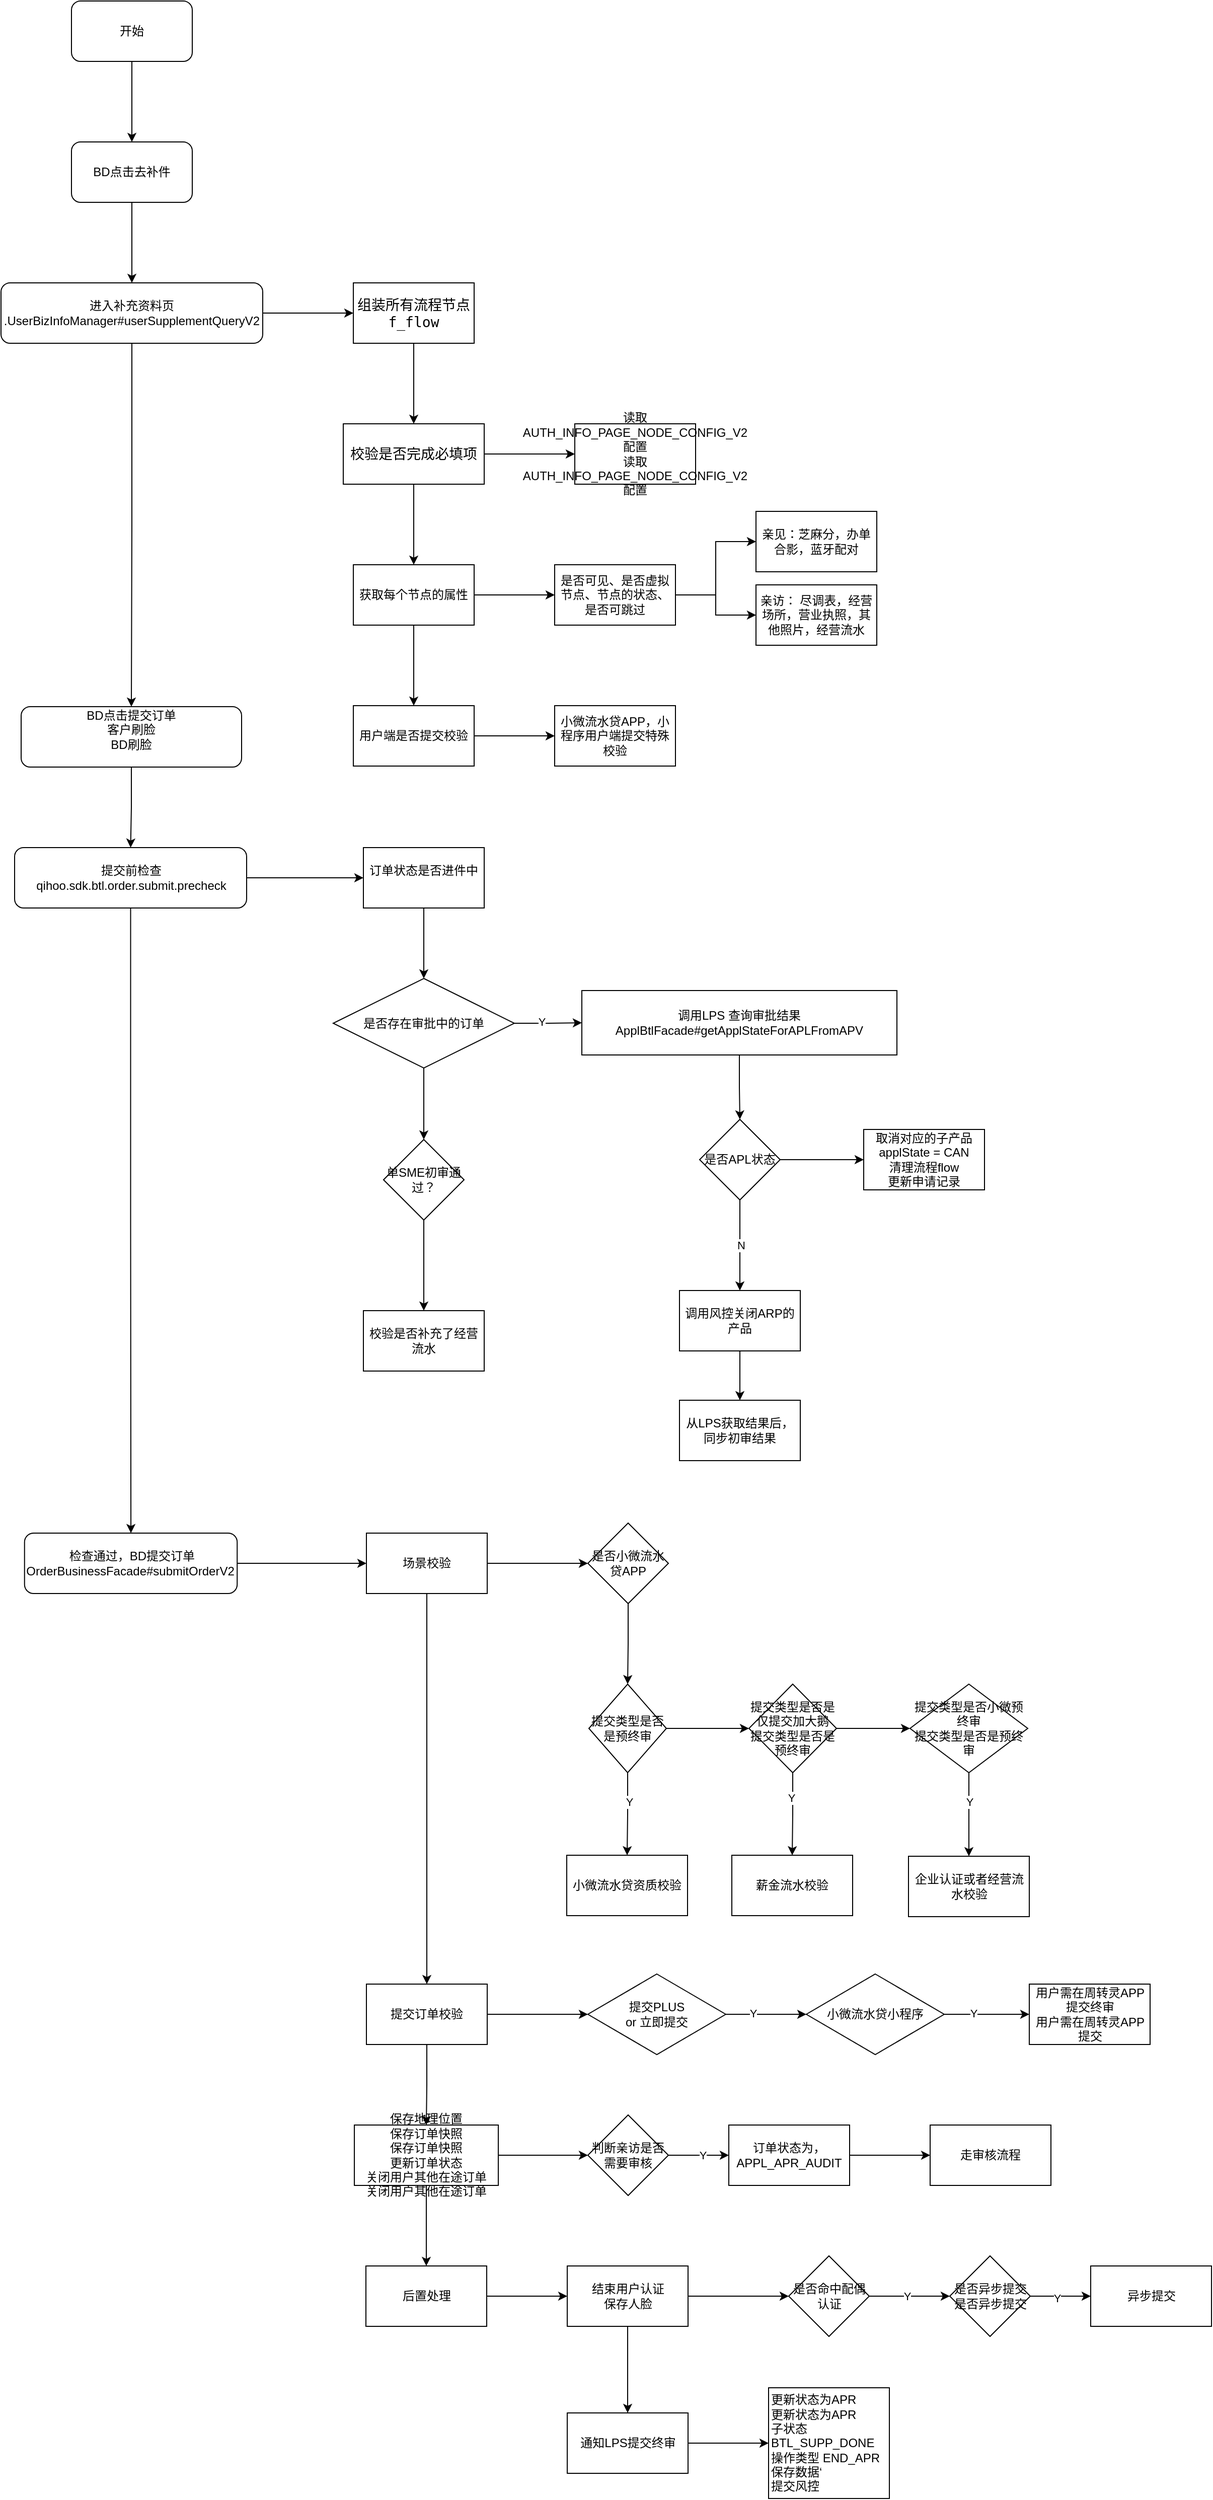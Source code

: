 <mxfile version="24.8.2">
  <diagram name="第 1 页" id="A_YlBjff-S_b-Y9HQc1S">
    <mxGraphModel dx="1508" dy="846" grid="1" gridSize="10" guides="1" tooltips="1" connect="1" arrows="1" fold="1" page="1" pageScale="1" pageWidth="827" pageHeight="1169" math="0" shadow="0">
      <root>
        <mxCell id="0" />
        <mxCell id="1" parent="0" />
        <mxCell id="EIVOLAMRmLMKQAUIXGPY-3" value="" style="edgeStyle=orthogonalEdgeStyle;rounded=0;orthogonalLoop=1;jettySize=auto;html=1;" parent="1" source="EIVOLAMRmLMKQAUIXGPY-1" target="EIVOLAMRmLMKQAUIXGPY-2" edge="1">
          <mxGeometry relative="1" as="geometry" />
        </mxCell>
        <mxCell id="EIVOLAMRmLMKQAUIXGPY-1" value="开始" style="rounded=1;whiteSpace=wrap;html=1;" parent="1" vertex="1">
          <mxGeometry x="340" y="30" width="120" height="60" as="geometry" />
        </mxCell>
        <mxCell id="EIVOLAMRmLMKQAUIXGPY-5" value="" style="edgeStyle=orthogonalEdgeStyle;rounded=0;orthogonalLoop=1;jettySize=auto;html=1;" parent="1" source="EIVOLAMRmLMKQAUIXGPY-2" target="EIVOLAMRmLMKQAUIXGPY-4" edge="1">
          <mxGeometry relative="1" as="geometry" />
        </mxCell>
        <mxCell id="EIVOLAMRmLMKQAUIXGPY-2" value="BD点击去补件" style="whiteSpace=wrap;html=1;rounded=1;" parent="1" vertex="1">
          <mxGeometry x="340" y="170" width="120" height="60" as="geometry" />
        </mxCell>
        <mxCell id="EIVOLAMRmLMKQAUIXGPY-20" style="edgeStyle=orthogonalEdgeStyle;rounded=0;orthogonalLoop=1;jettySize=auto;html=1;exitX=1;exitY=0.5;exitDx=0;exitDy=0;" parent="1" source="EIVOLAMRmLMKQAUIXGPY-4" target="EIVOLAMRmLMKQAUIXGPY-19" edge="1">
          <mxGeometry relative="1" as="geometry" />
        </mxCell>
        <mxCell id="EIVOLAMRmLMKQAUIXGPY-38" value="" style="edgeStyle=orthogonalEdgeStyle;rounded=0;orthogonalLoop=1;jettySize=auto;html=1;" parent="1" source="EIVOLAMRmLMKQAUIXGPY-4" target="EIVOLAMRmLMKQAUIXGPY-37" edge="1">
          <mxGeometry relative="1" as="geometry" />
        </mxCell>
        <mxCell id="EIVOLAMRmLMKQAUIXGPY-4" value="进入补充资料页&lt;div&gt;.UserBizInfoManager#userSupplementQueryV2&lt;br&gt;&lt;/div&gt;" style="whiteSpace=wrap;html=1;rounded=1;" parent="1" vertex="1">
          <mxGeometry x="270" y="310" width="260" height="60" as="geometry" />
        </mxCell>
        <mxCell id="EIVOLAMRmLMKQAUIXGPY-22" value="" style="edgeStyle=orthogonalEdgeStyle;rounded=0;orthogonalLoop=1;jettySize=auto;html=1;" parent="1" source="EIVOLAMRmLMKQAUIXGPY-19" target="EIVOLAMRmLMKQAUIXGPY-21" edge="1">
          <mxGeometry relative="1" as="geometry" />
        </mxCell>
        <mxCell id="EIVOLAMRmLMKQAUIXGPY-19" value="&lt;span style=&quot;font-family: &amp;quot;JetBrains Mono&amp;quot;, monospace; font-size: 14px; white-space: pre; background-color: rgb(255, 255, 255);&quot;&gt;组装所有流程节点&lt;/span&gt;&lt;br style=&quot;font-family: &amp;quot;JetBrains Mono&amp;quot;, monospace; font-size: 14px; white-space: pre;&quot;&gt;&lt;span style=&quot;font-family: &amp;quot;JetBrains Mono&amp;quot;, monospace; font-size: 14px; white-space: pre; background-color: rgb(255, 255, 255);&quot;&gt;f_flow&lt;/span&gt;" style="rounded=0;whiteSpace=wrap;html=1;" parent="1" vertex="1">
          <mxGeometry x="620" y="310" width="120" height="60" as="geometry" />
        </mxCell>
        <mxCell id="EIVOLAMRmLMKQAUIXGPY-24" value="" style="edgeStyle=orthogonalEdgeStyle;rounded=0;orthogonalLoop=1;jettySize=auto;html=1;" parent="1" source="EIVOLAMRmLMKQAUIXGPY-21" target="EIVOLAMRmLMKQAUIXGPY-23" edge="1">
          <mxGeometry relative="1" as="geometry" />
        </mxCell>
        <mxCell id="EIVOLAMRmLMKQAUIXGPY-26" value="" style="edgeStyle=orthogonalEdgeStyle;rounded=0;orthogonalLoop=1;jettySize=auto;html=1;" parent="1" source="EIVOLAMRmLMKQAUIXGPY-21" target="EIVOLAMRmLMKQAUIXGPY-25" edge="1">
          <mxGeometry relative="1" as="geometry" />
        </mxCell>
        <mxCell id="EIVOLAMRmLMKQAUIXGPY-21" value="&lt;font face=&quot;JetBrains Mono, monospace&quot;&gt;&lt;span style=&quot;font-size: 14px; white-space: pre; background-color: rgb(255, 255, 255);&quot;&gt;校验是否完成必填项&lt;/span&gt;&lt;/font&gt;" style="whiteSpace=wrap;html=1;rounded=0;" parent="1" vertex="1">
          <mxGeometry x="610" y="450" width="140" height="60" as="geometry" />
        </mxCell>
        <mxCell id="EIVOLAMRmLMKQAUIXGPY-23" value="读取AUTH_INFO_PAGE_NODE_CONFIG_V2配置&lt;font class=&quot;__Cici__translate__ __Cici_translate_similar_text_content__&quot;&gt;&lt;font style=&quot;display: none;&quot; class=&quot;__Cici_translate_origin_node__&quot;&gt;读取AUTH_INFO_PAGE_NODE_CONFIG_V2配置&lt;/font&gt; &lt;font style=&quot;display: inline-block;&quot; class=&quot;__Cici_translate_translated_inject_node__&quot;&gt;&lt;span&gt;读取AUTH_INFO_PAGE_NODE_CONFIG_V2配置&lt;/span&gt;&lt;/font&gt;&lt;/font&gt;" style="whiteSpace=wrap;html=1;rounded=0;" parent="1" vertex="1">
          <mxGeometry x="840" y="450" width="120" height="60" as="geometry" />
        </mxCell>
        <mxCell id="EIVOLAMRmLMKQAUIXGPY-28" value="" style="edgeStyle=orthogonalEdgeStyle;rounded=0;orthogonalLoop=1;jettySize=auto;html=1;" parent="1" source="EIVOLAMRmLMKQAUIXGPY-25" target="EIVOLAMRmLMKQAUIXGPY-27" edge="1">
          <mxGeometry relative="1" as="geometry" />
        </mxCell>
        <mxCell id="EIVOLAMRmLMKQAUIXGPY-30" value="" style="edgeStyle=orthogonalEdgeStyle;rounded=0;orthogonalLoop=1;jettySize=auto;html=1;" parent="1" source="EIVOLAMRmLMKQAUIXGPY-25" target="EIVOLAMRmLMKQAUIXGPY-29" edge="1">
          <mxGeometry relative="1" as="geometry" />
        </mxCell>
        <mxCell id="EIVOLAMRmLMKQAUIXGPY-25" value="获取每个节点的属性" style="whiteSpace=wrap;html=1;rounded=0;" parent="1" vertex="1">
          <mxGeometry x="620" y="590" width="120" height="60" as="geometry" />
        </mxCell>
        <mxCell id="EIVOLAMRmLMKQAUIXGPY-34" value="" style="edgeStyle=orthogonalEdgeStyle;rounded=0;orthogonalLoop=1;jettySize=auto;html=1;" parent="1" source="EIVOLAMRmLMKQAUIXGPY-27" target="EIVOLAMRmLMKQAUIXGPY-33" edge="1">
          <mxGeometry relative="1" as="geometry" />
        </mxCell>
        <mxCell id="EIVOLAMRmLMKQAUIXGPY-36" style="edgeStyle=orthogonalEdgeStyle;rounded=0;orthogonalLoop=1;jettySize=auto;html=1;exitX=1;exitY=0.5;exitDx=0;exitDy=0;entryX=0;entryY=0.5;entryDx=0;entryDy=0;" parent="1" source="EIVOLAMRmLMKQAUIXGPY-27" target="EIVOLAMRmLMKQAUIXGPY-35" edge="1">
          <mxGeometry relative="1" as="geometry" />
        </mxCell>
        <mxCell id="EIVOLAMRmLMKQAUIXGPY-27" value="是否可见、是否虚拟节点、节点的状态、是否可跳过" style="whiteSpace=wrap;html=1;rounded=0;" parent="1" vertex="1">
          <mxGeometry x="820" y="590" width="120" height="60" as="geometry" />
        </mxCell>
        <mxCell id="EIVOLAMRmLMKQAUIXGPY-32" value="" style="edgeStyle=orthogonalEdgeStyle;rounded=0;orthogonalLoop=1;jettySize=auto;html=1;" parent="1" source="EIVOLAMRmLMKQAUIXGPY-29" target="EIVOLAMRmLMKQAUIXGPY-31" edge="1">
          <mxGeometry relative="1" as="geometry" />
        </mxCell>
        <mxCell id="EIVOLAMRmLMKQAUIXGPY-29" value="用户端是否提交校验" style="whiteSpace=wrap;html=1;rounded=0;" parent="1" vertex="1">
          <mxGeometry x="620" y="730" width="120" height="60" as="geometry" />
        </mxCell>
        <mxCell id="EIVOLAMRmLMKQAUIXGPY-31" value="小微流水贷APP，小程序用户端提交特殊校验" style="whiteSpace=wrap;html=1;rounded=0;" parent="1" vertex="1">
          <mxGeometry x="820" y="730" width="120" height="60" as="geometry" />
        </mxCell>
        <mxCell id="EIVOLAMRmLMKQAUIXGPY-33" value="亲见：芝麻分，办单合影，蓝牙配对" style="whiteSpace=wrap;html=1;rounded=0;" parent="1" vertex="1">
          <mxGeometry x="1020" y="537" width="120" height="60" as="geometry" />
        </mxCell>
        <mxCell id="EIVOLAMRmLMKQAUIXGPY-35" value="亲访： 尽调表，经营场所，营业执照，其他照片，经营流水" style="whiteSpace=wrap;html=1;rounded=0;" parent="1" vertex="1">
          <mxGeometry x="1020" y="610" width="120" height="60" as="geometry" />
        </mxCell>
        <mxCell id="EIVOLAMRmLMKQAUIXGPY-50" value="" style="edgeStyle=orthogonalEdgeStyle;rounded=0;orthogonalLoop=1;jettySize=auto;html=1;" parent="1" source="EIVOLAMRmLMKQAUIXGPY-37" target="EIVOLAMRmLMKQAUIXGPY-49" edge="1">
          <mxGeometry relative="1" as="geometry" />
        </mxCell>
        <mxCell id="EIVOLAMRmLMKQAUIXGPY-37" value="&lt;div&gt;BD点击提交订单&lt;/div&gt;&lt;div&gt;客户刷脸&lt;/div&gt;&lt;div&gt;BD刷脸&lt;/div&gt;&lt;div&gt;&lt;br&gt;&lt;/div&gt;" style="whiteSpace=wrap;html=1;rounded=1;" parent="1" vertex="1">
          <mxGeometry x="290" y="731" width="219" height="60" as="geometry" />
        </mxCell>
        <mxCell id="EIVOLAMRmLMKQAUIXGPY-58" style="edgeStyle=orthogonalEdgeStyle;rounded=0;orthogonalLoop=1;jettySize=auto;html=1;exitX=1;exitY=0.5;exitDx=0;exitDy=0;entryX=0;entryY=0.5;entryDx=0;entryDy=0;" parent="1" source="EIVOLAMRmLMKQAUIXGPY-49" target="EIVOLAMRmLMKQAUIXGPY-57" edge="1">
          <mxGeometry relative="1" as="geometry" />
        </mxCell>
        <mxCell id="EIVOLAMRmLMKQAUIXGPY-83" value="" style="edgeStyle=orthogonalEdgeStyle;rounded=0;orthogonalLoop=1;jettySize=auto;html=1;" parent="1" source="EIVOLAMRmLMKQAUIXGPY-49" target="EIVOLAMRmLMKQAUIXGPY-82" edge="1">
          <mxGeometry relative="1" as="geometry" />
        </mxCell>
        <mxCell id="EIVOLAMRmLMKQAUIXGPY-49" value="提交前检查&lt;br&gt;&lt;font style=&quot;display: inline;&quot; class=&quot;__Cici__translate__ __Cici_translate_similar_text_content__&quot;&gt;&lt;/font&gt;&lt;div&gt;qihoo.sdk.btl.order.submit.precheck&lt;br&gt;&lt;/div&gt;" style="whiteSpace=wrap;html=1;rounded=1;" parent="1" vertex="1">
          <mxGeometry x="283.5" y="871" width="230.5" height="60" as="geometry" />
        </mxCell>
        <mxCell id="EIVOLAMRmLMKQAUIXGPY-62" value="" style="edgeStyle=orthogonalEdgeStyle;rounded=0;orthogonalLoop=1;jettySize=auto;html=1;" parent="1" source="EIVOLAMRmLMKQAUIXGPY-57" target="EIVOLAMRmLMKQAUIXGPY-61" edge="1">
          <mxGeometry relative="1" as="geometry" />
        </mxCell>
        <mxCell id="EIVOLAMRmLMKQAUIXGPY-57" value="订单状态是否进件中&lt;div&gt;&lt;br&gt;&lt;/div&gt;" style="rounded=0;whiteSpace=wrap;html=1;" parent="1" vertex="1">
          <mxGeometry x="630" y="871" width="120" height="60" as="geometry" />
        </mxCell>
        <mxCell id="EIVOLAMRmLMKQAUIXGPY-64" value="" style="edgeStyle=orthogonalEdgeStyle;rounded=0;orthogonalLoop=1;jettySize=auto;html=1;" parent="1" source="EIVOLAMRmLMKQAUIXGPY-61" target="EIVOLAMRmLMKQAUIXGPY-63" edge="1">
          <mxGeometry relative="1" as="geometry" />
        </mxCell>
        <mxCell id="EIVOLAMRmLMKQAUIXGPY-67" value="Y" style="edgeLabel;html=1;align=center;verticalAlign=middle;resizable=0;points=[];" parent="EIVOLAMRmLMKQAUIXGPY-64" vertex="1" connectable="0">
          <mxGeometry x="-0.213" y="2" relative="1" as="geometry">
            <mxPoint as="offset" />
          </mxGeometry>
        </mxCell>
        <mxCell id="EIVOLAMRmLMKQAUIXGPY-79" value="" style="edgeStyle=orthogonalEdgeStyle;rounded=0;orthogonalLoop=1;jettySize=auto;html=1;" parent="1" source="EIVOLAMRmLMKQAUIXGPY-61" target="EIVOLAMRmLMKQAUIXGPY-78" edge="1">
          <mxGeometry relative="1" as="geometry" />
        </mxCell>
        <mxCell id="EIVOLAMRmLMKQAUIXGPY-61" value="是否存在审批中的订单" style="rhombus;whiteSpace=wrap;html=1;rounded=0;" parent="1" vertex="1">
          <mxGeometry x="600" y="1001" width="180" height="89" as="geometry" />
        </mxCell>
        <mxCell id="CgvkEylHf-sR_P--1ABe-21" style="edgeStyle=orthogonalEdgeStyle;rounded=0;orthogonalLoop=1;jettySize=auto;html=1;exitX=0.5;exitY=1;exitDx=0;exitDy=0;entryX=0.5;entryY=0;entryDx=0;entryDy=0;" edge="1" parent="1" source="EIVOLAMRmLMKQAUIXGPY-63" target="EIVOLAMRmLMKQAUIXGPY-65">
          <mxGeometry relative="1" as="geometry" />
        </mxCell>
        <mxCell id="EIVOLAMRmLMKQAUIXGPY-63" value="调用LPS 查询审批结果&lt;div&gt;ApplBtlFacade#getApplStateForAPLFromAPV&lt;font data-translating=&quot;true&quot; class=&quot;__Cici__translate__&quot;&gt;&lt;font style=&quot;display: none;&quot; class=&quot;__Cici_translate_origin_node__&quot;&gt;com.qihoo.finance.lps.modules.appl.ApplBtlFacade#getApplStateForAPLFromAPV&lt;/font&gt;&lt;font style=&quot;display: inline-block;&quot; class=&quot;__Cici_translate_loading__&quot;&gt;&lt;i&gt;&lt;/i&gt;&lt;/font&gt;&lt;/font&gt;&lt;br&gt;&lt;/div&gt;" style="whiteSpace=wrap;html=1;rounded=0;" parent="1" vertex="1">
          <mxGeometry x="847" y="1013" width="313" height="64" as="geometry" />
        </mxCell>
        <mxCell id="EIVOLAMRmLMKQAUIXGPY-70" value="" style="edgeStyle=orthogonalEdgeStyle;rounded=0;orthogonalLoop=1;jettySize=auto;html=1;entryX=0;entryY=0.5;entryDx=0;entryDy=0;" parent="1" source="EIVOLAMRmLMKQAUIXGPY-65" target="EIVOLAMRmLMKQAUIXGPY-69" edge="1">
          <mxGeometry relative="1" as="geometry">
            <mxPoint x="1104" y="1181" as="targetPoint" />
          </mxGeometry>
        </mxCell>
        <mxCell id="EIVOLAMRmLMKQAUIXGPY-74" value="" style="edgeStyle=orthogonalEdgeStyle;rounded=0;orthogonalLoop=1;jettySize=auto;html=1;" parent="1" source="EIVOLAMRmLMKQAUIXGPY-65" target="EIVOLAMRmLMKQAUIXGPY-73" edge="1">
          <mxGeometry relative="1" as="geometry" />
        </mxCell>
        <mxCell id="EIVOLAMRmLMKQAUIXGPY-75" value="N" style="edgeLabel;html=1;align=center;verticalAlign=middle;resizable=0;points=[];" parent="EIVOLAMRmLMKQAUIXGPY-74" vertex="1" connectable="0">
          <mxGeometry x="-0.013" y="1" relative="1" as="geometry">
            <mxPoint as="offset" />
          </mxGeometry>
        </mxCell>
        <mxCell id="EIVOLAMRmLMKQAUIXGPY-65" value="是否APL状态" style="rhombus;whiteSpace=wrap;html=1;rounded=0;" parent="1" vertex="1">
          <mxGeometry x="964" y="1141" width="80" height="80" as="geometry" />
        </mxCell>
        <mxCell id="EIVOLAMRmLMKQAUIXGPY-69" value="取消对应的子产品&lt;div&gt;applState = CAN&lt;/div&gt;&lt;div&gt;清理流程flow&lt;/div&gt;&lt;div&gt;更新申请记录&lt;/div&gt;" style="whiteSpace=wrap;html=1;rounded=0;" parent="1" vertex="1">
          <mxGeometry x="1127" y="1151" width="120" height="60" as="geometry" />
        </mxCell>
        <mxCell id="EIVOLAMRmLMKQAUIXGPY-77" value="" style="edgeStyle=orthogonalEdgeStyle;rounded=0;orthogonalLoop=1;jettySize=auto;html=1;" parent="1" source="EIVOLAMRmLMKQAUIXGPY-73" target="EIVOLAMRmLMKQAUIXGPY-76" edge="1">
          <mxGeometry relative="1" as="geometry" />
        </mxCell>
        <mxCell id="EIVOLAMRmLMKQAUIXGPY-73" value="调用风控关闭ARP的产品" style="whiteSpace=wrap;html=1;rounded=0;" parent="1" vertex="1">
          <mxGeometry x="944" y="1311" width="120" height="60" as="geometry" />
        </mxCell>
        <mxCell id="EIVOLAMRmLMKQAUIXGPY-76" value="从LPS获取结果后，同步初审结果" style="whiteSpace=wrap;html=1;rounded=0;" parent="1" vertex="1">
          <mxGeometry x="944" y="1420" width="120" height="60" as="geometry" />
        </mxCell>
        <mxCell id="EIVOLAMRmLMKQAUIXGPY-81" value="" style="edgeStyle=orthogonalEdgeStyle;rounded=0;orthogonalLoop=1;jettySize=auto;html=1;" parent="1" source="EIVOLAMRmLMKQAUIXGPY-78" target="EIVOLAMRmLMKQAUIXGPY-80" edge="1">
          <mxGeometry relative="1" as="geometry" />
        </mxCell>
        <mxCell id="EIVOLAMRmLMKQAUIXGPY-78" value="单SME初审通过？" style="rhombus;whiteSpace=wrap;html=1;rounded=0;" parent="1" vertex="1">
          <mxGeometry x="650" y="1161" width="80" height="80" as="geometry" />
        </mxCell>
        <mxCell id="EIVOLAMRmLMKQAUIXGPY-80" value="校验是否补充了经营流水" style="whiteSpace=wrap;html=1;rounded=0;" parent="1" vertex="1">
          <mxGeometry x="630" y="1331" width="120" height="60" as="geometry" />
        </mxCell>
        <mxCell id="CgvkEylHf-sR_P--1ABe-2" value="" style="edgeStyle=orthogonalEdgeStyle;rounded=0;orthogonalLoop=1;jettySize=auto;html=1;entryX=0;entryY=0.5;entryDx=0;entryDy=0;" edge="1" parent="1" source="EIVOLAMRmLMKQAUIXGPY-82" target="CgvkEylHf-sR_P--1ABe-3">
          <mxGeometry relative="1" as="geometry">
            <mxPoint x="630.245" y="1582" as="targetPoint" />
          </mxGeometry>
        </mxCell>
        <mxCell id="EIVOLAMRmLMKQAUIXGPY-82" value="&lt;font class=&quot;__Cici__translate__ __Cici_translate_similar_text_content__&quot;&gt;&amp;nbsp;&lt;font style=&quot;display: inline-block;&quot; class=&quot;__Cici_translate_translated_inject_node__&quot;&gt;&lt;span&gt;检查通过，BD提交订单&lt;/span&gt;&lt;/font&gt;&lt;/font&gt;&lt;div&gt;OrderBusinessFacade#submitOrderV2&lt;br&gt;&lt;/div&gt;" style="whiteSpace=wrap;html=1;rounded=1;" parent="1" vertex="1">
          <mxGeometry x="293.37" y="1552" width="211.25" height="60" as="geometry" />
        </mxCell>
        <mxCell id="CgvkEylHf-sR_P--1ABe-5" value="" style="edgeStyle=orthogonalEdgeStyle;rounded=0;orthogonalLoop=1;jettySize=auto;html=1;" edge="1" parent="1" source="CgvkEylHf-sR_P--1ABe-3" target="CgvkEylHf-sR_P--1ABe-4">
          <mxGeometry relative="1" as="geometry" />
        </mxCell>
        <mxCell id="CgvkEylHf-sR_P--1ABe-27" value="" style="edgeStyle=orthogonalEdgeStyle;rounded=0;orthogonalLoop=1;jettySize=auto;html=1;" edge="1" parent="1" source="CgvkEylHf-sR_P--1ABe-3" target="CgvkEylHf-sR_P--1ABe-26">
          <mxGeometry relative="1" as="geometry" />
        </mxCell>
        <mxCell id="CgvkEylHf-sR_P--1ABe-3" value="场景校验" style="rounded=0;whiteSpace=wrap;html=1;" vertex="1" parent="1">
          <mxGeometry x="633" y="1552" width="120" height="60" as="geometry" />
        </mxCell>
        <mxCell id="CgvkEylHf-sR_P--1ABe-7" value="" style="edgeStyle=orthogonalEdgeStyle;rounded=0;orthogonalLoop=1;jettySize=auto;html=1;" edge="1" parent="1" source="CgvkEylHf-sR_P--1ABe-4" target="CgvkEylHf-sR_P--1ABe-6">
          <mxGeometry relative="1" as="geometry" />
        </mxCell>
        <mxCell id="CgvkEylHf-sR_P--1ABe-4" value="是否小微流水贷APP" style="rhombus;whiteSpace=wrap;html=1;rounded=0;" vertex="1" parent="1">
          <mxGeometry x="853" y="1542" width="80" height="80" as="geometry" />
        </mxCell>
        <mxCell id="CgvkEylHf-sR_P--1ABe-9" value="" style="edgeStyle=orthogonalEdgeStyle;rounded=0;orthogonalLoop=1;jettySize=auto;html=1;" edge="1" parent="1" source="CgvkEylHf-sR_P--1ABe-6" target="CgvkEylHf-sR_P--1ABe-8">
          <mxGeometry relative="1" as="geometry" />
        </mxCell>
        <mxCell id="CgvkEylHf-sR_P--1ABe-25" value="Y" style="edgeLabel;html=1;align=center;verticalAlign=middle;resizable=0;points=[];" vertex="1" connectable="0" parent="CgvkEylHf-sR_P--1ABe-9">
          <mxGeometry x="-0.311" y="1" relative="1" as="geometry">
            <mxPoint as="offset" />
          </mxGeometry>
        </mxCell>
        <mxCell id="CgvkEylHf-sR_P--1ABe-11" value="" style="edgeStyle=orthogonalEdgeStyle;rounded=0;orthogonalLoop=1;jettySize=auto;html=1;" edge="1" parent="1" source="CgvkEylHf-sR_P--1ABe-6" target="CgvkEylHf-sR_P--1ABe-10">
          <mxGeometry relative="1" as="geometry" />
        </mxCell>
        <mxCell id="CgvkEylHf-sR_P--1ABe-6" value="提交类型是否是预终审" style="rhombus;whiteSpace=wrap;html=1;rounded=0;" vertex="1" parent="1">
          <mxGeometry x="854" y="1702" width="77" height="88" as="geometry" />
        </mxCell>
        <mxCell id="CgvkEylHf-sR_P--1ABe-8" value="小微流水贷资质校验" style="whiteSpace=wrap;html=1;rounded=0;" vertex="1" parent="1">
          <mxGeometry x="832" y="1872" width="120" height="60" as="geometry" />
        </mxCell>
        <mxCell id="CgvkEylHf-sR_P--1ABe-13" value="" style="edgeStyle=orthogonalEdgeStyle;rounded=0;orthogonalLoop=1;jettySize=auto;html=1;" edge="1" parent="1" source="CgvkEylHf-sR_P--1ABe-10" target="CgvkEylHf-sR_P--1ABe-12">
          <mxGeometry relative="1" as="geometry" />
        </mxCell>
        <mxCell id="CgvkEylHf-sR_P--1ABe-24" value="Y" style="edgeLabel;html=1;align=center;verticalAlign=middle;resizable=0;points=[];" vertex="1" connectable="0" parent="CgvkEylHf-sR_P--1ABe-13">
          <mxGeometry x="-0.408" y="-2" relative="1" as="geometry">
            <mxPoint as="offset" />
          </mxGeometry>
        </mxCell>
        <mxCell id="CgvkEylHf-sR_P--1ABe-15" value="" style="edgeStyle=orthogonalEdgeStyle;rounded=0;orthogonalLoop=1;jettySize=auto;html=1;" edge="1" parent="1" source="CgvkEylHf-sR_P--1ABe-10" target="CgvkEylHf-sR_P--1ABe-14">
          <mxGeometry relative="1" as="geometry" />
        </mxCell>
        <mxCell id="CgvkEylHf-sR_P--1ABe-10" value="提交类型是否是仅提交加大鹅&lt;font class=&quot;__Cici__translate__ __Cici_translate_similar_text_content__&quot;&gt;&lt;font style=&quot;display: inline-block;&quot; class=&quot;__Cici_translate_translated_inject_node__&quot;&gt;&lt;span&gt;提交类型是否是预终审&lt;/span&gt;&lt;/font&gt;&lt;/font&gt;" style="rhombus;whiteSpace=wrap;html=1;rounded=0;" vertex="1" parent="1">
          <mxGeometry x="1013" y="1702" width="87" height="88" as="geometry" />
        </mxCell>
        <mxCell id="CgvkEylHf-sR_P--1ABe-12" value="薪金流水校验" style="whiteSpace=wrap;html=1;rounded=0;" vertex="1" parent="1">
          <mxGeometry x="996" y="1872" width="120" height="60" as="geometry" />
        </mxCell>
        <mxCell id="CgvkEylHf-sR_P--1ABe-17" value="" style="edgeStyle=orthogonalEdgeStyle;rounded=0;orthogonalLoop=1;jettySize=auto;html=1;" edge="1" parent="1" source="CgvkEylHf-sR_P--1ABe-14" target="CgvkEylHf-sR_P--1ABe-16">
          <mxGeometry relative="1" as="geometry" />
        </mxCell>
        <mxCell id="CgvkEylHf-sR_P--1ABe-23" value="Y" style="edgeLabel;html=1;align=center;verticalAlign=middle;resizable=0;points=[];" vertex="1" connectable="0" parent="CgvkEylHf-sR_P--1ABe-17">
          <mxGeometry x="-0.316" relative="1" as="geometry">
            <mxPoint as="offset" />
          </mxGeometry>
        </mxCell>
        <mxCell id="CgvkEylHf-sR_P--1ABe-14" value="提交类型是否小微预终审&lt;font class=&quot;__Cici__translate__ __Cici_translate_similar_text_content__&quot;&gt;&lt;font style=&quot;display: inline-block;&quot; class=&quot;__Cici_translate_translated_inject_node__&quot;&gt;&lt;span&gt;提交类型是否是预终审&lt;/span&gt;&lt;/font&gt;&lt;/font&gt;" style="rhombus;whiteSpace=wrap;html=1;rounded=0;" vertex="1" parent="1">
          <mxGeometry x="1173" y="1702" width="117" height="88" as="geometry" />
        </mxCell>
        <mxCell id="CgvkEylHf-sR_P--1ABe-16" value="企业认证或者经营流水校验" style="whiteSpace=wrap;html=1;rounded=0;" vertex="1" parent="1">
          <mxGeometry x="1171.5" y="1873" width="120" height="60" as="geometry" />
        </mxCell>
        <mxCell id="CgvkEylHf-sR_P--1ABe-29" value="" style="edgeStyle=orthogonalEdgeStyle;rounded=0;orthogonalLoop=1;jettySize=auto;html=1;" edge="1" parent="1" source="CgvkEylHf-sR_P--1ABe-26" target="CgvkEylHf-sR_P--1ABe-28">
          <mxGeometry relative="1" as="geometry" />
        </mxCell>
        <mxCell id="CgvkEylHf-sR_P--1ABe-37" value="" style="edgeStyle=orthogonalEdgeStyle;rounded=0;orthogonalLoop=1;jettySize=auto;html=1;" edge="1" parent="1" source="CgvkEylHf-sR_P--1ABe-26" target="CgvkEylHf-sR_P--1ABe-36">
          <mxGeometry relative="1" as="geometry" />
        </mxCell>
        <mxCell id="CgvkEylHf-sR_P--1ABe-26" value="提交订单校验" style="whiteSpace=wrap;html=1;rounded=0;" vertex="1" parent="1">
          <mxGeometry x="633" y="2000" width="120" height="60" as="geometry" />
        </mxCell>
        <mxCell id="CgvkEylHf-sR_P--1ABe-31" value="" style="edgeStyle=orthogonalEdgeStyle;rounded=0;orthogonalLoop=1;jettySize=auto;html=1;" edge="1" parent="1" source="CgvkEylHf-sR_P--1ABe-28" target="CgvkEylHf-sR_P--1ABe-30">
          <mxGeometry relative="1" as="geometry" />
        </mxCell>
        <mxCell id="CgvkEylHf-sR_P--1ABe-56" value="Y" style="edgeLabel;html=1;align=center;verticalAlign=middle;resizable=0;points=[];" vertex="1" connectable="0" parent="CgvkEylHf-sR_P--1ABe-31">
          <mxGeometry x="-0.34" y="1" relative="1" as="geometry">
            <mxPoint as="offset" />
          </mxGeometry>
        </mxCell>
        <mxCell id="CgvkEylHf-sR_P--1ABe-28" value="提交PLUS&lt;div&gt;or 立即提交&lt;/div&gt;" style="rhombus;whiteSpace=wrap;html=1;rounded=0;" vertex="1" parent="1">
          <mxGeometry x="853" y="1990" width="137" height="80" as="geometry" />
        </mxCell>
        <mxCell id="CgvkEylHf-sR_P--1ABe-35" value="" style="edgeStyle=orthogonalEdgeStyle;rounded=0;orthogonalLoop=1;jettySize=auto;html=1;" edge="1" parent="1" source="CgvkEylHf-sR_P--1ABe-30" target="CgvkEylHf-sR_P--1ABe-34">
          <mxGeometry relative="1" as="geometry" />
        </mxCell>
        <mxCell id="CgvkEylHf-sR_P--1ABe-57" value="Y" style="edgeLabel;html=1;align=center;verticalAlign=middle;resizable=0;points=[];" vertex="1" connectable="0" parent="CgvkEylHf-sR_P--1ABe-35">
          <mxGeometry x="-0.328" y="1" relative="1" as="geometry">
            <mxPoint as="offset" />
          </mxGeometry>
        </mxCell>
        <mxCell id="CgvkEylHf-sR_P--1ABe-30" value="小微流水贷小程序" style="rhombus;whiteSpace=wrap;html=1;rounded=0;" vertex="1" parent="1">
          <mxGeometry x="1070" y="1990" width="137" height="80" as="geometry" />
        </mxCell>
        <mxCell id="CgvkEylHf-sR_P--1ABe-34" value="用户需在周转灵APP提交终审&lt;font class=&quot;__Cici__translate__ __Cici_translate_similar_text_content__&quot;&gt;&lt;font style=&quot;display: none;&quot; class=&quot;__Cici_translate_origin_node__&quot;&gt;用户需在周转灵APP提交&lt;/font&gt;&lt;font style=&quot;display: inline-block;&quot; class=&quot;__Cici_translate_translated_inject_node__&quot;&gt;&lt;span&gt;用户需在周转灵APP提交&lt;/span&gt;&lt;/font&gt;&lt;/font&gt;" style="whiteSpace=wrap;html=1;rounded=0;" vertex="1" parent="1">
          <mxGeometry x="1291.5" y="2000" width="120" height="60" as="geometry" />
        </mxCell>
        <mxCell id="CgvkEylHf-sR_P--1ABe-39" value="" style="edgeStyle=orthogonalEdgeStyle;rounded=0;orthogonalLoop=1;jettySize=auto;html=1;" edge="1" parent="1" source="CgvkEylHf-sR_P--1ABe-36" target="CgvkEylHf-sR_P--1ABe-38">
          <mxGeometry relative="1" as="geometry" />
        </mxCell>
        <mxCell id="CgvkEylHf-sR_P--1ABe-43" value="" style="edgeStyle=orthogonalEdgeStyle;rounded=0;orthogonalLoop=1;jettySize=auto;html=1;" edge="1" parent="1" source="CgvkEylHf-sR_P--1ABe-36" target="CgvkEylHf-sR_P--1ABe-42">
          <mxGeometry relative="1" as="geometry" />
        </mxCell>
        <mxCell id="CgvkEylHf-sR_P--1ABe-36" value="保存地理位置&lt;div&gt;保存订单快照&lt;font class=&quot;__Cici__translate__ __Cici_translate_similar_text_content__&quot;&gt;&lt;font style=&quot;display: none;&quot; class=&quot;__Cici_translate_origin_node__&quot;&gt;保存订单快照&lt;/font&gt; &lt;font style=&quot;display: inline-block;&quot; class=&quot;__Cici_translate_translated_inject_node__&quot;&gt;&lt;span&gt;保存订单快照&lt;/span&gt;&lt;/font&gt;&lt;/font&gt;&lt;/div&gt;&lt;div&gt;更新订单状态&lt;/div&gt;&lt;div&gt;关闭用户其他在途订单&lt;font class=&quot;__Cici__translate__ __Cici_translate_similar_text_content__&quot;&gt;&lt;font style=&quot;display: none;&quot; class=&quot;__Cici_translate_origin_node__&quot;&gt;关闭用户其他在途订单&lt;/font&gt; &lt;font style=&quot;display: inline-block;&quot; class=&quot;__Cici_translate_translated_inject_node__&quot;&gt;&lt;span&gt;关闭用户其他在途订单&lt;/span&gt;&lt;/font&gt;&lt;/font&gt;&lt;/div&gt;" style="whiteSpace=wrap;html=1;rounded=0;" vertex="1" parent="1">
          <mxGeometry x="621" y="2140" width="143" height="60" as="geometry" />
        </mxCell>
        <mxCell id="CgvkEylHf-sR_P--1ABe-41" value="" style="edgeStyle=orthogonalEdgeStyle;rounded=0;orthogonalLoop=1;jettySize=auto;html=1;" edge="1" parent="1" source="CgvkEylHf-sR_P--1ABe-38" target="CgvkEylHf-sR_P--1ABe-40">
          <mxGeometry relative="1" as="geometry" />
        </mxCell>
        <mxCell id="CgvkEylHf-sR_P--1ABe-58" value="Y" style="edgeLabel;html=1;align=center;verticalAlign=middle;resizable=0;points=[];" vertex="1" connectable="0" parent="CgvkEylHf-sR_P--1ABe-41">
          <mxGeometry x="0.113" relative="1" as="geometry">
            <mxPoint as="offset" />
          </mxGeometry>
        </mxCell>
        <mxCell id="CgvkEylHf-sR_P--1ABe-38" value="判断亲访是否需要审核" style="rhombus;whiteSpace=wrap;html=1;rounded=0;" vertex="1" parent="1">
          <mxGeometry x="853" y="2130" width="80" height="80" as="geometry" />
        </mxCell>
        <mxCell id="CgvkEylHf-sR_P--1ABe-60" value="" style="edgeStyle=orthogonalEdgeStyle;rounded=0;orthogonalLoop=1;jettySize=auto;html=1;" edge="1" parent="1" source="CgvkEylHf-sR_P--1ABe-40" target="CgvkEylHf-sR_P--1ABe-59">
          <mxGeometry relative="1" as="geometry" />
        </mxCell>
        <mxCell id="CgvkEylHf-sR_P--1ABe-40" value="订单状态为，APPL_APR_AUDIT" style="whiteSpace=wrap;html=1;rounded=0;" vertex="1" parent="1">
          <mxGeometry x="993" y="2140" width="120" height="60" as="geometry" />
        </mxCell>
        <mxCell id="CgvkEylHf-sR_P--1ABe-45" value="" style="edgeStyle=orthogonalEdgeStyle;rounded=0;orthogonalLoop=1;jettySize=auto;html=1;" edge="1" parent="1" source="CgvkEylHf-sR_P--1ABe-42" target="CgvkEylHf-sR_P--1ABe-44">
          <mxGeometry relative="1" as="geometry" />
        </mxCell>
        <mxCell id="CgvkEylHf-sR_P--1ABe-42" value="后置处理" style="whiteSpace=wrap;html=1;rounded=0;" vertex="1" parent="1">
          <mxGeometry x="632.5" y="2280" width="120" height="60" as="geometry" />
        </mxCell>
        <mxCell id="CgvkEylHf-sR_P--1ABe-49" value="" style="edgeStyle=orthogonalEdgeStyle;rounded=0;orthogonalLoop=1;jettySize=auto;html=1;" edge="1" parent="1" source="CgvkEylHf-sR_P--1ABe-44" target="CgvkEylHf-sR_P--1ABe-48">
          <mxGeometry relative="1" as="geometry" />
        </mxCell>
        <mxCell id="CgvkEylHf-sR_P--1ABe-64" value="" style="edgeStyle=orthogonalEdgeStyle;rounded=0;orthogonalLoop=1;jettySize=auto;html=1;" edge="1" parent="1" source="CgvkEylHf-sR_P--1ABe-44" target="CgvkEylHf-sR_P--1ABe-63">
          <mxGeometry relative="1" as="geometry" />
        </mxCell>
        <mxCell id="CgvkEylHf-sR_P--1ABe-44" value="结束用户认证&lt;div&gt;保存人脸&lt;/div&gt;" style="whiteSpace=wrap;html=1;rounded=0;" vertex="1" parent="1">
          <mxGeometry x="832.5" y="2280" width="120" height="60" as="geometry" />
        </mxCell>
        <mxCell id="CgvkEylHf-sR_P--1ABe-53" value="" style="edgeStyle=orthogonalEdgeStyle;rounded=0;orthogonalLoop=1;jettySize=auto;html=1;" edge="1" parent="1" source="CgvkEylHf-sR_P--1ABe-48" target="CgvkEylHf-sR_P--1ABe-52">
          <mxGeometry relative="1" as="geometry" />
        </mxCell>
        <mxCell id="CgvkEylHf-sR_P--1ABe-62" value="Y" style="edgeLabel;html=1;align=center;verticalAlign=middle;resizable=0;points=[];" vertex="1" connectable="0" parent="CgvkEylHf-sR_P--1ABe-53">
          <mxGeometry x="-0.077" relative="1" as="geometry">
            <mxPoint as="offset" />
          </mxGeometry>
        </mxCell>
        <mxCell id="CgvkEylHf-sR_P--1ABe-48" value="是否命中配偶认证" style="rhombus;whiteSpace=wrap;html=1;rounded=0;" vertex="1" parent="1">
          <mxGeometry x="1052.5" y="2270" width="80" height="80" as="geometry" />
        </mxCell>
        <mxCell id="CgvkEylHf-sR_P--1ABe-55" value="" style="edgeStyle=orthogonalEdgeStyle;rounded=0;orthogonalLoop=1;jettySize=auto;html=1;" edge="1" parent="1" source="CgvkEylHf-sR_P--1ABe-52" target="CgvkEylHf-sR_P--1ABe-54">
          <mxGeometry relative="1" as="geometry" />
        </mxCell>
        <mxCell id="CgvkEylHf-sR_P--1ABe-61" value="Y" style="edgeLabel;html=1;align=center;verticalAlign=middle;resizable=0;points=[];" vertex="1" connectable="0" parent="CgvkEylHf-sR_P--1ABe-55">
          <mxGeometry x="-0.137" y="-2" relative="1" as="geometry">
            <mxPoint as="offset" />
          </mxGeometry>
        </mxCell>
        <mxCell id="CgvkEylHf-sR_P--1ABe-52" value="是否异步提交&lt;font class=&quot;__Cici__translate__ __Cici_translate_similar_text_content__&quot;&gt;&lt;font style=&quot;display: none;&quot; class=&quot;__Cici_translate_origin_node__&quot;&gt;是否异步提交&lt;/font&gt; &lt;font style=&quot;display: inline-block;&quot; class=&quot;__Cici_translate_translated_inject_node__&quot;&gt;&lt;span&gt;是否异步提交&lt;/span&gt;&lt;/font&gt;&lt;/font&gt;" style="rhombus;whiteSpace=wrap;html=1;rounded=0;" vertex="1" parent="1">
          <mxGeometry x="1212.5" y="2270" width="80" height="80" as="geometry" />
        </mxCell>
        <mxCell id="CgvkEylHf-sR_P--1ABe-54" value="异步提交" style="whiteSpace=wrap;html=1;rounded=0;" vertex="1" parent="1">
          <mxGeometry x="1352.5" y="2280" width="120" height="60" as="geometry" />
        </mxCell>
        <mxCell id="CgvkEylHf-sR_P--1ABe-59" value="走审核流程" style="whiteSpace=wrap;html=1;rounded=0;" vertex="1" parent="1">
          <mxGeometry x="1193" y="2140" width="120" height="60" as="geometry" />
        </mxCell>
        <mxCell id="CgvkEylHf-sR_P--1ABe-66" value="" style="edgeStyle=orthogonalEdgeStyle;rounded=0;orthogonalLoop=1;jettySize=auto;html=1;" edge="1" parent="1" source="CgvkEylHf-sR_P--1ABe-63" target="CgvkEylHf-sR_P--1ABe-65">
          <mxGeometry relative="1" as="geometry" />
        </mxCell>
        <mxCell id="CgvkEylHf-sR_P--1ABe-63" value="通知LPS提交终审" style="whiteSpace=wrap;html=1;rounded=0;" vertex="1" parent="1">
          <mxGeometry x="832.5" y="2426" width="120" height="60" as="geometry" />
        </mxCell>
        <mxCell id="CgvkEylHf-sR_P--1ABe-65" value="更新状态为APR&lt;font class=&quot;__Cici__translate__ __Cici_translate_similar_text_content__&quot;&gt;&lt;font style=&quot;display: none;&quot; class=&quot;__Cici_translate_origin_node__&quot;&gt;更新状态为APR&lt;/font&gt; &lt;font style=&quot;display: inline-block;&quot; class=&quot;__Cici_translate_translated_inject_node__&quot;&gt;&lt;span&gt;更新状态为APR&lt;/span&gt;&lt;/font&gt;&lt;/font&gt;&lt;div&gt;子状态BTL_SUPP_DONE&lt;/div&gt;&lt;div&gt;操作类型&amp;nbsp;END_APR&lt;/div&gt;&lt;div&gt;保存数据‘&lt;/div&gt;&lt;div&gt;提交风控&lt;/div&gt;" style="whiteSpace=wrap;html=1;rounded=0;align=left;" vertex="1" parent="1">
          <mxGeometry x="1032.5" y="2401" width="120" height="110" as="geometry" />
        </mxCell>
      </root>
    </mxGraphModel>
  </diagram>
</mxfile>
